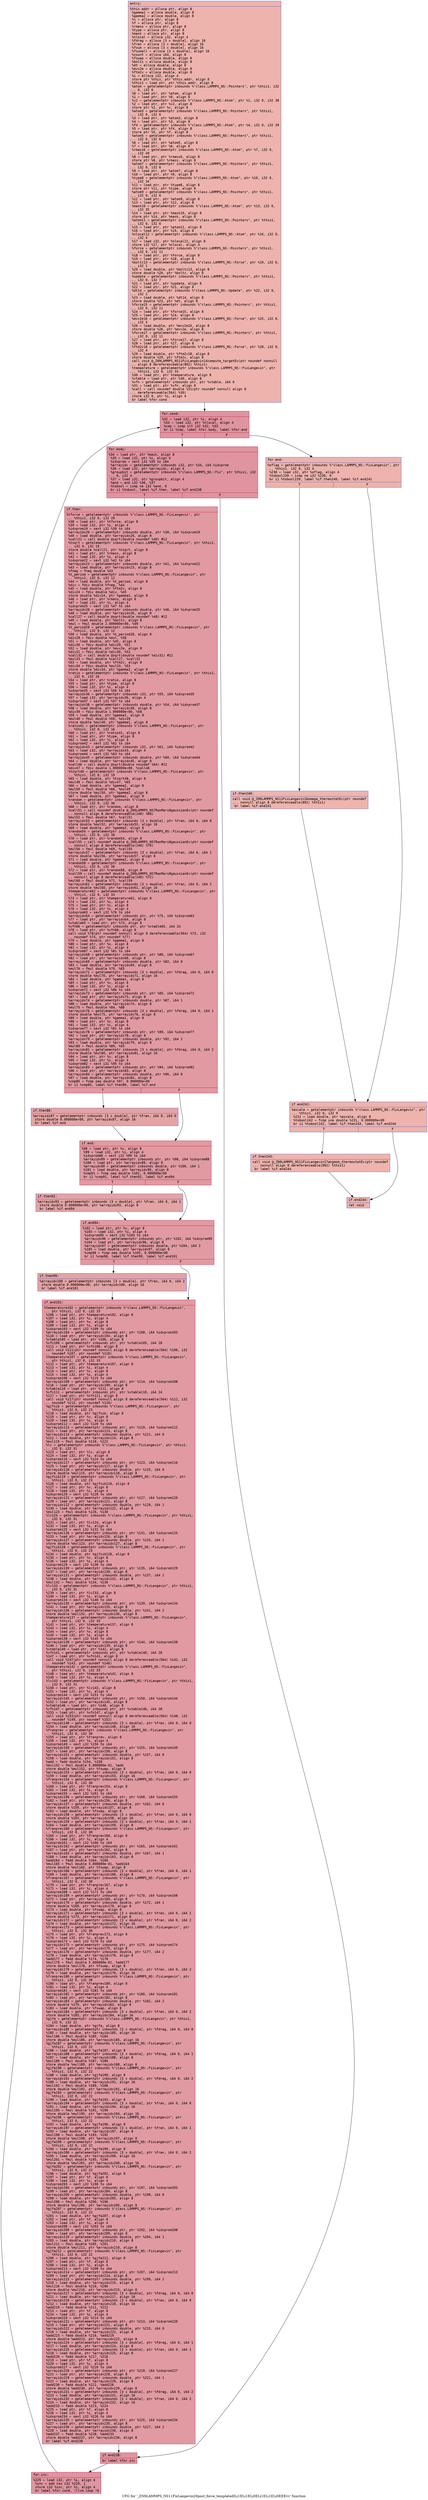 digraph "CFG for '_ZN9LAMMPS_NS11FixLangevin20post_force_templatedILi1ELi1ELi0ELi1ELi1ELi0EEEvv' function" {
	label="CFG for '_ZN9LAMMPS_NS11FixLangevin20post_force_templatedILi1ELi1ELi0ELi1ELi1ELi0EEEvv' function";

	Node0x55e6b1e08e90 [shape=record,color="#3d50c3ff", style=filled, fillcolor="#d6524470" fontname="Courier",label="{entry:\l|  %this.addr = alloca ptr, align 8\l  %gamma1 = alloca double, align 8\l  %gamma2 = alloca double, align 8\l  %v = alloca ptr, align 8\l  %f = alloca ptr, align 8\l  %rmass = alloca ptr, align 8\l  %type = alloca ptr, align 8\l  %mask = alloca ptr, align 8\l  %nlocal = alloca i32, align 4\l  %fdrag = alloca [3 x double], align 16\l  %fran = alloca [3 x double], align 16\l  %fsum = alloca [3 x double], align 16\l  %fsumall = alloca [3 x double], align 16\l  %count = alloca i64, align 8\l  %fswap = alloca double, align 8\l  %boltz = alloca double, align 8\l  %dt = alloca double, align 8\l  %mvv2e = alloca double, align 8\l  %ftm2v = alloca double, align 8\l  %i = alloca i32, align 4\l  store ptr %this, ptr %this.addr, align 8\l  %this1 = load ptr, ptr %this.addr, align 8\l  %atom = getelementptr inbounds %\"class.LAMMPS_NS::Pointers\", ptr %this1, i32\l... 0, i32 6\l  %0 = load ptr, ptr %atom, align 8\l  %1 = load ptr, ptr %0, align 8\l  %v2 = getelementptr inbounds %\"class.LAMMPS_NS::Atom\", ptr %1, i32 0, i32 38\l  %2 = load ptr, ptr %v2, align 8\l  store ptr %2, ptr %v, align 8\l  %atom3 = getelementptr inbounds %\"class.LAMMPS_NS::Pointers\", ptr %this1,\l... i32 0, i32 6\l  %3 = load ptr, ptr %atom3, align 8\l  %4 = load ptr, ptr %3, align 8\l  %f4 = getelementptr inbounds %\"class.LAMMPS_NS::Atom\", ptr %4, i32 0, i32 39\l  %5 = load ptr, ptr %f4, align 8\l  store ptr %5, ptr %f, align 8\l  %atom5 = getelementptr inbounds %\"class.LAMMPS_NS::Pointers\", ptr %this1,\l... i32 0, i32 6\l  %6 = load ptr, ptr %atom5, align 8\l  %7 = load ptr, ptr %6, align 8\l  %rmass6 = getelementptr inbounds %\"class.LAMMPS_NS::Atom\", ptr %7, i32 0,\l... i32 40\l  %8 = load ptr, ptr %rmass6, align 8\l  store ptr %8, ptr %rmass, align 8\l  %atom7 = getelementptr inbounds %\"class.LAMMPS_NS::Pointers\", ptr %this1,\l... i32 0, i32 6\l  %9 = load ptr, ptr %atom7, align 8\l  %10 = load ptr, ptr %9, align 8\l  %type8 = getelementptr inbounds %\"class.LAMMPS_NS::Atom\", ptr %10, i32 0,\l... i32 34\l  %11 = load ptr, ptr %type8, align 8\l  store ptr %11, ptr %type, align 8\l  %atom9 = getelementptr inbounds %\"class.LAMMPS_NS::Pointers\", ptr %this1,\l... i32 0, i32 6\l  %12 = load ptr, ptr %atom9, align 8\l  %13 = load ptr, ptr %12, align 8\l  %mask10 = getelementptr inbounds %\"class.LAMMPS_NS::Atom\", ptr %13, i32 0,\l... i32 35\l  %14 = load ptr, ptr %mask10, align 8\l  store ptr %14, ptr %mask, align 8\l  %atom11 = getelementptr inbounds %\"class.LAMMPS_NS::Pointers\", ptr %this1,\l... i32 0, i32 6\l  %15 = load ptr, ptr %atom11, align 8\l  %16 = load ptr, ptr %15, align 8\l  %nlocal12 = getelementptr inbounds %\"class.LAMMPS_NS::Atom\", ptr %16, i32 0,\l... i32 4\l  %17 = load i32, ptr %nlocal12, align 8\l  store i32 %17, ptr %nlocal, align 4\l  %force = getelementptr inbounds %\"class.LAMMPS_NS::Pointers\", ptr %this1,\l... i32 0, i32 11\l  %18 = load ptr, ptr %force, align 8\l  %19 = load ptr, ptr %18, align 8\l  %boltz13 = getelementptr inbounds %\"class.LAMMPS_NS::Force\", ptr %19, i32 0,\l... i32 1\l  %20 = load double, ptr %boltz13, align 8\l  store double %20, ptr %boltz, align 8\l  %update = getelementptr inbounds %\"class.LAMMPS_NS::Pointers\", ptr %this1,\l... i32 0, i32 7\l  %21 = load ptr, ptr %update, align 8\l  %22 = load ptr, ptr %21, align 8\l  %dt14 = getelementptr inbounds %\"class.LAMMPS_NS::Update\", ptr %22, i32 0,\l... i32 1\l  %23 = load double, ptr %dt14, align 8\l  store double %23, ptr %dt, align 8\l  %force15 = getelementptr inbounds %\"class.LAMMPS_NS::Pointers\", ptr %this1,\l... i32 0, i32 11\l  %24 = load ptr, ptr %force15, align 8\l  %25 = load ptr, ptr %24, align 8\l  %mvv2e16 = getelementptr inbounds %\"class.LAMMPS_NS::Force\", ptr %25, i32 0,\l... i32 3\l  %26 = load double, ptr %mvv2e16, align 8\l  store double %26, ptr %mvv2e, align 8\l  %force17 = getelementptr inbounds %\"class.LAMMPS_NS::Pointers\", ptr %this1,\l... i32 0, i32 11\l  %27 = load ptr, ptr %force17, align 8\l  %28 = load ptr, ptr %27, align 8\l  %ftm2v18 = getelementptr inbounds %\"class.LAMMPS_NS::Force\", ptr %28, i32 0,\l... i32 4\l  %29 = load double, ptr %ftm2v18, align 8\l  store double %29, ptr %ftm2v, align 8\l  call void @_ZN9LAMMPS_NS11FixLangevin14compute_targetEv(ptr noundef nonnull\l... align 8 dereferenceable(892) %this1)\l  %temperature = getelementptr inbounds %\"class.LAMMPS_NS::FixLangevin\", ptr\l... %this1, i32 0, i32 33\l  %30 = load ptr, ptr %temperature, align 8\l  %vtable = load ptr, ptr %30, align 8\l  %vfn = getelementptr inbounds ptr, ptr %vtable, i64 6\l  %31 = load ptr, ptr %vfn, align 8\l  %call = call noundef double %31(ptr noundef nonnull align 8\l... dereferenceable(564) %30)\l  store i32 0, ptr %i, align 4\l  br label %for.cond\l}"];
	Node0x55e6b1e08e90 -> Node0x55e6b1e169b0[tooltip="entry -> for.cond\nProbability 100.00%" ];
	Node0x55e6b1e169b0 [shape=record,color="#b70d28ff", style=filled, fillcolor="#b70d2870" fontname="Courier",label="{for.cond:\l|  %32 = load i32, ptr %i, align 4\l  %33 = load i32, ptr %nlocal, align 4\l  %cmp = icmp slt i32 %32, %33\l  br i1 %cmp, label %for.body, label %for.end\l|{<s0>T|<s1>F}}"];
	Node0x55e6b1e169b0:s0 -> Node0x55e6b1e0a070[tooltip="for.cond -> for.body\nProbability 96.88%" ];
	Node0x55e6b1e169b0:s1 -> Node0x55e6b1e0a0f0[tooltip="for.cond -> for.end\nProbability 3.12%" ];
	Node0x55e6b1e0a070 [shape=record,color="#b70d28ff", style=filled, fillcolor="#b70d2870" fontname="Courier",label="{for.body:\l|  %34 = load ptr, ptr %mask, align 8\l  %35 = load i32, ptr %i, align 4\l  %idxprom = sext i32 %35 to i64\l  %arrayidx = getelementptr inbounds i32, ptr %34, i64 %idxprom\l  %36 = load i32, ptr %arrayidx, align 4\l  %groupbit = getelementptr inbounds %\"class.LAMMPS_NS::Fix\", ptr %this1, i32\l... 0, i32 4\l  %37 = load i32, ptr %groupbit, align 4\l  %and = and i32 %36, %37\l  %tobool = icmp ne i32 %and, 0\l  br i1 %tobool, label %if.then, label %if.end238\l|{<s0>T|<s1>F}}"];
	Node0x55e6b1e0a070:s0 -> Node0x55e6b1e176b0[tooltip="for.body -> if.then\nProbability 62.50%" ];
	Node0x55e6b1e0a070:s1 -> Node0x55e6b1e17720[tooltip="for.body -> if.end238\nProbability 37.50%" ];
	Node0x55e6b1e176b0 [shape=record,color="#b70d28ff", style=filled, fillcolor="#bb1b2c70" fontname="Courier",label="{if.then:\l|  %tforce = getelementptr inbounds %\"class.LAMMPS_NS::FixLangevin\", ptr\l... %this1, i32 0, i32 29\l  %38 = load ptr, ptr %tforce, align 8\l  %39 = load i32, ptr %i, align 4\l  %idxprom19 = sext i32 %39 to i64\l  %arrayidx20 = getelementptr inbounds double, ptr %38, i64 %idxprom19\l  %40 = load double, ptr %arrayidx20, align 8\l  %call21 = call double @sqrt(double noundef %40) #12\l  %tsqrt = getelementptr inbounds %\"class.LAMMPS_NS::FixLangevin\", ptr %this1,\l... i32 0, i32 19\l  store double %call21, ptr %tsqrt, align 8\l  %41 = load ptr, ptr %rmass, align 8\l  %42 = load i32, ptr %i, align 4\l  %idxprom22 = sext i32 %42 to i64\l  %arrayidx23 = getelementptr inbounds double, ptr %41, i64 %idxprom22\l  %43 = load double, ptr %arrayidx23, align 8\l  %fneg = fneg double %43\l  %t_period = getelementptr inbounds %\"class.LAMMPS_NS::FixLangevin\", ptr\l... %this1, i32 0, i32 12\l  %44 = load double, ptr %t_period, align 8\l  %div = fdiv double %fneg, %44\l  %45 = load double, ptr %ftm2v, align 8\l  %div24 = fdiv double %div, %45\l  store double %div24, ptr %gamma1, align 8\l  %46 = load ptr, ptr %rmass, align 8\l  %47 = load i32, ptr %i, align 4\l  %idxprom25 = sext i32 %47 to i64\l  %arrayidx26 = getelementptr inbounds double, ptr %46, i64 %idxprom25\l  %48 = load double, ptr %arrayidx26, align 8\l  %call27 = call double @sqrt(double noundef %48) #12\l  %49 = load double, ptr %boltz, align 8\l  %mul = fmul double 2.000000e+00, %49\l  %t_period28 = getelementptr inbounds %\"class.LAMMPS_NS::FixLangevin\", ptr\l... %this1, i32 0, i32 12\l  %50 = load double, ptr %t_period28, align 8\l  %div29 = fdiv double %mul, %50\l  %51 = load double, ptr %dt, align 8\l  %div30 = fdiv double %div29, %51\l  %52 = load double, ptr %mvv2e, align 8\l  %div31 = fdiv double %div30, %52\l  %call32 = call double @sqrt(double noundef %div31) #12\l  %mul33 = fmul double %call27, %call32\l  %53 = load double, ptr %ftm2v, align 8\l  %div34 = fdiv double %mul33, %53\l  store double %div34, ptr %gamma2, align 8\l  %ratio = getelementptr inbounds %\"class.LAMMPS_NS::FixLangevin\", ptr %this1,\l... i32 0, i32 16\l  %54 = load ptr, ptr %ratio, align 8\l  %55 = load ptr, ptr %type, align 8\l  %56 = load i32, ptr %i, align 4\l  %idxprom35 = sext i32 %56 to i64\l  %arrayidx36 = getelementptr inbounds i32, ptr %55, i64 %idxprom35\l  %57 = load i32, ptr %arrayidx36, align 4\l  %idxprom37 = sext i32 %57 to i64\l  %arrayidx38 = getelementptr inbounds double, ptr %54, i64 %idxprom37\l  %58 = load double, ptr %arrayidx38, align 8\l  %div39 = fdiv double 1.000000e+00, %58\l  %59 = load double, ptr %gamma1, align 8\l  %mul40 = fmul double %59, %div39\l  store double %mul40, ptr %gamma1, align 8\l  %ratio41 = getelementptr inbounds %\"class.LAMMPS_NS::FixLangevin\", ptr\l... %this1, i32 0, i32 16\l  %60 = load ptr, ptr %ratio41, align 8\l  %61 = load ptr, ptr %type, align 8\l  %62 = load i32, ptr %i, align 4\l  %idxprom42 = sext i32 %62 to i64\l  %arrayidx43 = getelementptr inbounds i32, ptr %61, i64 %idxprom42\l  %63 = load i32, ptr %arrayidx43, align 4\l  %idxprom44 = sext i32 %63 to i64\l  %arrayidx45 = getelementptr inbounds double, ptr %60, i64 %idxprom44\l  %64 = load double, ptr %arrayidx45, align 8\l  %call46 = call double @sqrt(double noundef %64) #12\l  %div47 = fdiv double 1.000000e+00, %call46\l  %tsqrt48 = getelementptr inbounds %\"class.LAMMPS_NS::FixLangevin\", ptr\l... %this1, i32 0, i32 19\l  %65 = load double, ptr %tsqrt48, align 8\l  %mul49 = fmul double %div47, %65\l  %66 = load double, ptr %gamma2, align 8\l  %mul50 = fmul double %66, %mul49\l  store double %mul50, ptr %gamma2, align 8\l  %67 = load double, ptr %gamma2, align 8\l  %random = getelementptr inbounds %\"class.LAMMPS_NS::FixLangevin\", ptr\l... %this1, i32 0, i32 36\l  %68 = load ptr, ptr %random, align 8\l  %call51 = call noundef double @_ZN9LAMMPS_NS7RanMars8gaussianEv(ptr noundef\l... nonnull align 8 dereferenceable(240) %68)\l  %mul52 = fmul double %67, %call51\l  %arrayidx53 = getelementptr inbounds [3 x double], ptr %fran, i64 0, i64 0\l  store double %mul52, ptr %arrayidx53, align 16\l  %69 = load double, ptr %gamma2, align 8\l  %random54 = getelementptr inbounds %\"class.LAMMPS_NS::FixLangevin\", ptr\l... %this1, i32 0, i32 36\l  %70 = load ptr, ptr %random54, align 8\l  %call55 = call noundef double @_ZN9LAMMPS_NS7RanMars8gaussianEv(ptr noundef\l... nonnull align 8 dereferenceable(240) %70)\l  %mul56 = fmul double %69, %call55\l  %arrayidx57 = getelementptr inbounds [3 x double], ptr %fran, i64 0, i64 1\l  store double %mul56, ptr %arrayidx57, align 8\l  %71 = load double, ptr %gamma2, align 8\l  %random58 = getelementptr inbounds %\"class.LAMMPS_NS::FixLangevin\", ptr\l... %this1, i32 0, i32 36\l  %72 = load ptr, ptr %random58, align 8\l  %call59 = call noundef double @_ZN9LAMMPS_NS7RanMars8gaussianEv(ptr noundef\l... nonnull align 8 dereferenceable(240) %72)\l  %mul60 = fmul double %71, %call59\l  %arrayidx61 = getelementptr inbounds [3 x double], ptr %fran, i64 0, i64 2\l  store double %mul60, ptr %arrayidx61, align 16\l  %temperature62 = getelementptr inbounds %\"class.LAMMPS_NS::FixLangevin\", ptr\l... %this1, i32 0, i32 33\l  %73 = load ptr, ptr %temperature62, align 8\l  %74 = load i32, ptr %i, align 4\l  %75 = load ptr, ptr %v, align 8\l  %76 = load i32, ptr %i, align 4\l  %idxprom63 = sext i32 %76 to i64\l  %arrayidx64 = getelementptr inbounds ptr, ptr %75, i64 %idxprom63\l  %77 = load ptr, ptr %arrayidx64, align 8\l  %vtable65 = load ptr, ptr %73, align 8\l  %vfn66 = getelementptr inbounds ptr, ptr %vtable65, i64 24\l  %78 = load ptr, ptr %vfn66, align 8\l  call void %78(ptr noundef nonnull align 8 dereferenceable(564) %73, i32\l... noundef %74, ptr noundef %77)\l  %79 = load double, ptr %gamma1, align 8\l  %80 = load ptr, ptr %v, align 8\l  %81 = load i32, ptr %i, align 4\l  %idxprom67 = sext i32 %81 to i64\l  %arrayidx68 = getelementptr inbounds ptr, ptr %80, i64 %idxprom67\l  %82 = load ptr, ptr %arrayidx68, align 8\l  %arrayidx69 = getelementptr inbounds double, ptr %82, i64 0\l  %83 = load double, ptr %arrayidx69, align 8\l  %mul70 = fmul double %79, %83\l  %arrayidx71 = getelementptr inbounds [3 x double], ptr %fdrag, i64 0, i64 0\l  store double %mul70, ptr %arrayidx71, align 16\l  %84 = load double, ptr %gamma1, align 8\l  %85 = load ptr, ptr %v, align 8\l  %86 = load i32, ptr %i, align 4\l  %idxprom72 = sext i32 %86 to i64\l  %arrayidx73 = getelementptr inbounds ptr, ptr %85, i64 %idxprom72\l  %87 = load ptr, ptr %arrayidx73, align 8\l  %arrayidx74 = getelementptr inbounds double, ptr %87, i64 1\l  %88 = load double, ptr %arrayidx74, align 8\l  %mul75 = fmul double %84, %88\l  %arrayidx76 = getelementptr inbounds [3 x double], ptr %fdrag, i64 0, i64 1\l  store double %mul75, ptr %arrayidx76, align 8\l  %89 = load double, ptr %gamma1, align 8\l  %90 = load ptr, ptr %v, align 8\l  %91 = load i32, ptr %i, align 4\l  %idxprom77 = sext i32 %91 to i64\l  %arrayidx78 = getelementptr inbounds ptr, ptr %90, i64 %idxprom77\l  %92 = load ptr, ptr %arrayidx78, align 8\l  %arrayidx79 = getelementptr inbounds double, ptr %92, i64 2\l  %93 = load double, ptr %arrayidx79, align 8\l  %mul80 = fmul double %89, %93\l  %arrayidx81 = getelementptr inbounds [3 x double], ptr %fdrag, i64 0, i64 2\l  store double %mul80, ptr %arrayidx81, align 16\l  %94 = load ptr, ptr %v, align 8\l  %95 = load i32, ptr %i, align 4\l  %idxprom82 = sext i32 %95 to i64\l  %arrayidx83 = getelementptr inbounds ptr, ptr %94, i64 %idxprom82\l  %96 = load ptr, ptr %arrayidx83, align 8\l  %arrayidx84 = getelementptr inbounds double, ptr %96, i64 0\l  %97 = load double, ptr %arrayidx84, align 8\l  %cmp85 = fcmp oeq double %97, 0.000000e+00\l  br i1 %cmp85, label %if.then86, label %if.end\l|{<s0>T|<s1>F}}"];
	Node0x55e6b1e176b0:s0 -> Node0x55e6b1e18b30[tooltip="if.then -> if.then86\nProbability 62.50%" ];
	Node0x55e6b1e176b0:s1 -> Node0x55e6b1e18bb0[tooltip="if.then -> if.end\nProbability 37.50%" ];
	Node0x55e6b1e18b30 [shape=record,color="#3d50c3ff", style=filled, fillcolor="#c32e3170" fontname="Courier",label="{if.then86:\l|  %arrayidx87 = getelementptr inbounds [3 x double], ptr %fran, i64 0, i64 0\l  store double 0.000000e+00, ptr %arrayidx87, align 16\l  br label %if.end\l}"];
	Node0x55e6b1e18b30 -> Node0x55e6b1e18bb0[tooltip="if.then86 -> if.end\nProbability 100.00%" ];
	Node0x55e6b1e18bb0 [shape=record,color="#b70d28ff", style=filled, fillcolor="#bb1b2c70" fontname="Courier",label="{if.end:\l|  %98 = load ptr, ptr %v, align 8\l  %99 = load i32, ptr %i, align 4\l  %idxprom88 = sext i32 %99 to i64\l  %arrayidx89 = getelementptr inbounds ptr, ptr %98, i64 %idxprom88\l  %100 = load ptr, ptr %arrayidx89, align 8\l  %arrayidx90 = getelementptr inbounds double, ptr %100, i64 1\l  %101 = load double, ptr %arrayidx90, align 8\l  %cmp91 = fcmp oeq double %101, 0.000000e+00\l  br i1 %cmp91, label %if.then92, label %if.end94\l|{<s0>T|<s1>F}}"];
	Node0x55e6b1e18bb0:s0 -> Node0x55e6b1e1f7e0[tooltip="if.end -> if.then92\nProbability 62.50%" ];
	Node0x55e6b1e18bb0:s1 -> Node0x55e6b1e1f860[tooltip="if.end -> if.end94\nProbability 37.50%" ];
	Node0x55e6b1e1f7e0 [shape=record,color="#3d50c3ff", style=filled, fillcolor="#c32e3170" fontname="Courier",label="{if.then92:\l|  %arrayidx93 = getelementptr inbounds [3 x double], ptr %fran, i64 0, i64 1\l  store double 0.000000e+00, ptr %arrayidx93, align 8\l  br label %if.end94\l}"];
	Node0x55e6b1e1f7e0 -> Node0x55e6b1e1f860[tooltip="if.then92 -> if.end94\nProbability 100.00%" ];
	Node0x55e6b1e1f860 [shape=record,color="#b70d28ff", style=filled, fillcolor="#bb1b2c70" fontname="Courier",label="{if.end94:\l|  %102 = load ptr, ptr %v, align 8\l  %103 = load i32, ptr %i, align 4\l  %idxprom95 = sext i32 %103 to i64\l  %arrayidx96 = getelementptr inbounds ptr, ptr %102, i64 %idxprom95\l  %104 = load ptr, ptr %arrayidx96, align 8\l  %arrayidx97 = getelementptr inbounds double, ptr %104, i64 2\l  %105 = load double, ptr %arrayidx97, align 8\l  %cmp98 = fcmp oeq double %105, 0.000000e+00\l  br i1 %cmp98, label %if.then99, label %if.end101\l|{<s0>T|<s1>F}}"];
	Node0x55e6b1e1f860:s0 -> Node0x55e6b1e20080[tooltip="if.end94 -> if.then99\nProbability 62.50%" ];
	Node0x55e6b1e1f860:s1 -> Node0x55e6b1e20100[tooltip="if.end94 -> if.end101\nProbability 37.50%" ];
	Node0x55e6b1e20080 [shape=record,color="#3d50c3ff", style=filled, fillcolor="#c32e3170" fontname="Courier",label="{if.then99:\l|  %arrayidx100 = getelementptr inbounds [3 x double], ptr %fran, i64 0, i64 2\l  store double 0.000000e+00, ptr %arrayidx100, align 16\l  br label %if.end101\l}"];
	Node0x55e6b1e20080 -> Node0x55e6b1e20100[tooltip="if.then99 -> if.end101\nProbability 100.00%" ];
	Node0x55e6b1e20100 [shape=record,color="#b70d28ff", style=filled, fillcolor="#bb1b2c70" fontname="Courier",label="{if.end101:\l|  %temperature102 = getelementptr inbounds %\"class.LAMMPS_NS::FixLangevin\",\l... ptr %this1, i32 0, i32 33\l  %106 = load ptr, ptr %temperature102, align 8\l  %107 = load i32, ptr %i, align 4\l  %108 = load ptr, ptr %v, align 8\l  %109 = load i32, ptr %i, align 4\l  %idxprom103 = sext i32 %109 to i64\l  %arrayidx104 = getelementptr inbounds ptr, ptr %108, i64 %idxprom103\l  %110 = load ptr, ptr %arrayidx104, align 8\l  %vtable105 = load ptr, ptr %106, align 8\l  %vfn106 = getelementptr inbounds ptr, ptr %vtable105, i64 28\l  %111 = load ptr, ptr %vfn106, align 8\l  call void %111(ptr noundef nonnull align 8 dereferenceable(564) %106, i32\l... noundef %107, ptr noundef %110)\l  %temperature107 = getelementptr inbounds %\"class.LAMMPS_NS::FixLangevin\",\l... ptr %this1, i32 0, i32 33\l  %112 = load ptr, ptr %temperature107, align 8\l  %113 = load i32, ptr %i, align 4\l  %114 = load ptr, ptr %v, align 8\l  %115 = load i32, ptr %i, align 4\l  %idxprom108 = sext i32 %115 to i64\l  %arrayidx109 = getelementptr inbounds ptr, ptr %114, i64 %idxprom108\l  %116 = load ptr, ptr %arrayidx109, align 8\l  %vtable110 = load ptr, ptr %112, align 8\l  %vfn111 = getelementptr inbounds ptr, ptr %vtable110, i64 24\l  %117 = load ptr, ptr %vfn111, align 8\l  call void %117(ptr noundef nonnull align 8 dereferenceable(564) %112, i32\l... noundef %113, ptr noundef %116)\l  %gjfsib = getelementptr inbounds %\"class.LAMMPS_NS::FixLangevin\", ptr\l... %this1, i32 0, i32 23\l  %118 = load double, ptr %gjfsib, align 8\l  %119 = load ptr, ptr %v, align 8\l  %120 = load i32, ptr %i, align 4\l  %idxprom112 = sext i32 %120 to i64\l  %arrayidx113 = getelementptr inbounds ptr, ptr %119, i64 %idxprom112\l  %121 = load ptr, ptr %arrayidx113, align 8\l  %arrayidx114 = getelementptr inbounds double, ptr %121, i64 0\l  %122 = load double, ptr %arrayidx114, align 8\l  %mul115 = fmul double %118, %122\l  %lv = getelementptr inbounds %\"class.LAMMPS_NS::FixLangevin\", ptr %this1,\l... i32 0, i32 31\l  %123 = load ptr, ptr %lv, align 8\l  %124 = load i32, ptr %i, align 4\l  %idxprom116 = sext i32 %124 to i64\l  %arrayidx117 = getelementptr inbounds ptr, ptr %123, i64 %idxprom116\l  %125 = load ptr, ptr %arrayidx117, align 8\l  %arrayidx118 = getelementptr inbounds double, ptr %125, i64 0\l  store double %mul115, ptr %arrayidx118, align 8\l  %gjfsib119 = getelementptr inbounds %\"class.LAMMPS_NS::FixLangevin\", ptr\l... %this1, i32 0, i32 23\l  %126 = load double, ptr %gjfsib119, align 8\l  %127 = load ptr, ptr %v, align 8\l  %128 = load i32, ptr %i, align 4\l  %idxprom120 = sext i32 %128 to i64\l  %arrayidx121 = getelementptr inbounds ptr, ptr %127, i64 %idxprom120\l  %129 = load ptr, ptr %arrayidx121, align 8\l  %arrayidx122 = getelementptr inbounds double, ptr %129, i64 1\l  %130 = load double, ptr %arrayidx122, align 8\l  %mul123 = fmul double %126, %130\l  %lv124 = getelementptr inbounds %\"class.LAMMPS_NS::FixLangevin\", ptr %this1,\l... i32 0, i32 31\l  %131 = load ptr, ptr %lv124, align 8\l  %132 = load i32, ptr %i, align 4\l  %idxprom125 = sext i32 %132 to i64\l  %arrayidx126 = getelementptr inbounds ptr, ptr %131, i64 %idxprom125\l  %133 = load ptr, ptr %arrayidx126, align 8\l  %arrayidx127 = getelementptr inbounds double, ptr %133, i64 1\l  store double %mul123, ptr %arrayidx127, align 8\l  %gjfsib128 = getelementptr inbounds %\"class.LAMMPS_NS::FixLangevin\", ptr\l... %this1, i32 0, i32 23\l  %134 = load double, ptr %gjfsib128, align 8\l  %135 = load ptr, ptr %v, align 8\l  %136 = load i32, ptr %i, align 4\l  %idxprom129 = sext i32 %136 to i64\l  %arrayidx130 = getelementptr inbounds ptr, ptr %135, i64 %idxprom129\l  %137 = load ptr, ptr %arrayidx130, align 8\l  %arrayidx131 = getelementptr inbounds double, ptr %137, i64 2\l  %138 = load double, ptr %arrayidx131, align 8\l  %mul132 = fmul double %134, %138\l  %lv133 = getelementptr inbounds %\"class.LAMMPS_NS::FixLangevin\", ptr %this1,\l... i32 0, i32 31\l  %139 = load ptr, ptr %lv133, align 8\l  %140 = load i32, ptr %i, align 4\l  %idxprom134 = sext i32 %140 to i64\l  %arrayidx135 = getelementptr inbounds ptr, ptr %139, i64 %idxprom134\l  %141 = load ptr, ptr %arrayidx135, align 8\l  %arrayidx136 = getelementptr inbounds double, ptr %141, i64 2\l  store double %mul132, ptr %arrayidx136, align 8\l  %temperature137 = getelementptr inbounds %\"class.LAMMPS_NS::FixLangevin\",\l... ptr %this1, i32 0, i32 33\l  %142 = load ptr, ptr %temperature137, align 8\l  %143 = load i32, ptr %i, align 4\l  %144 = load ptr, ptr %v, align 8\l  %145 = load i32, ptr %i, align 4\l  %idxprom138 = sext i32 %145 to i64\l  %arrayidx139 = getelementptr inbounds ptr, ptr %144, i64 %idxprom138\l  %146 = load ptr, ptr %arrayidx139, align 8\l  %vtable140 = load ptr, ptr %142, align 8\l  %vfn141 = getelementptr inbounds ptr, ptr %vtable140, i64 28\l  %147 = load ptr, ptr %vfn141, align 8\l  call void %147(ptr noundef nonnull align 8 dereferenceable(564) %142, i32\l... noundef %143, ptr noundef %146)\l  %temperature142 = getelementptr inbounds %\"class.LAMMPS_NS::FixLangevin\",\l... ptr %this1, i32 0, i32 33\l  %148 = load ptr, ptr %temperature142, align 8\l  %149 = load i32, ptr %i, align 4\l  %lv143 = getelementptr inbounds %\"class.LAMMPS_NS::FixLangevin\", ptr %this1,\l... i32 0, i32 31\l  %150 = load ptr, ptr %lv143, align 8\l  %151 = load i32, ptr %i, align 4\l  %idxprom144 = sext i32 %151 to i64\l  %arrayidx145 = getelementptr inbounds ptr, ptr %150, i64 %idxprom144\l  %152 = load ptr, ptr %arrayidx145, align 8\l  %vtable146 = load ptr, ptr %148, align 8\l  %vfn147 = getelementptr inbounds ptr, ptr %vtable146, i64 28\l  %153 = load ptr, ptr %vfn147, align 8\l  call void %153(ptr noundef nonnull align 8 dereferenceable(564) %148, i32\l... noundef %149, ptr noundef %152)\l  %arrayidx148 = getelementptr inbounds [3 x double], ptr %fran, i64 0, i64 0\l  %154 = load double, ptr %arrayidx148, align 16\l  %franprev = getelementptr inbounds %\"class.LAMMPS_NS::FixLangevin\", ptr\l... %this1, i32 0, i32 30\l  %155 = load ptr, ptr %franprev, align 8\l  %156 = load i32, ptr %i, align 4\l  %idxprom149 = sext i32 %156 to i64\l  %arrayidx150 = getelementptr inbounds ptr, ptr %155, i64 %idxprom149\l  %157 = load ptr, ptr %arrayidx150, align 8\l  %arrayidx151 = getelementptr inbounds double, ptr %157, i64 0\l  %158 = load double, ptr %arrayidx151, align 8\l  %add = fadd double %154, %158\l  %mul152 = fmul double 5.000000e-01, %add\l  store double %mul152, ptr %fswap, align 8\l  %arrayidx153 = getelementptr inbounds [3 x double], ptr %fran, i64 0, i64 0\l  %159 = load double, ptr %arrayidx153, align 16\l  %franprev154 = getelementptr inbounds %\"class.LAMMPS_NS::FixLangevin\", ptr\l... %this1, i32 0, i32 30\l  %160 = load ptr, ptr %franprev154, align 8\l  %161 = load i32, ptr %i, align 4\l  %idxprom155 = sext i32 %161 to i64\l  %arrayidx156 = getelementptr inbounds ptr, ptr %160, i64 %idxprom155\l  %162 = load ptr, ptr %arrayidx156, align 8\l  %arrayidx157 = getelementptr inbounds double, ptr %162, i64 0\l  store double %159, ptr %arrayidx157, align 8\l  %163 = load double, ptr %fswap, align 8\l  %arrayidx158 = getelementptr inbounds [3 x double], ptr %fran, i64 0, i64 0\l  store double %163, ptr %arrayidx158, align 16\l  %arrayidx159 = getelementptr inbounds [3 x double], ptr %fran, i64 0, i64 1\l  %164 = load double, ptr %arrayidx159, align 8\l  %franprev160 = getelementptr inbounds %\"class.LAMMPS_NS::FixLangevin\", ptr\l... %this1, i32 0, i32 30\l  %165 = load ptr, ptr %franprev160, align 8\l  %166 = load i32, ptr %i, align 4\l  %idxprom161 = sext i32 %166 to i64\l  %arrayidx162 = getelementptr inbounds ptr, ptr %165, i64 %idxprom161\l  %167 = load ptr, ptr %arrayidx162, align 8\l  %arrayidx163 = getelementptr inbounds double, ptr %167, i64 1\l  %168 = load double, ptr %arrayidx163, align 8\l  %add164 = fadd double %164, %168\l  %mul165 = fmul double 5.000000e-01, %add164\l  store double %mul165, ptr %fswap, align 8\l  %arrayidx166 = getelementptr inbounds [3 x double], ptr %fran, i64 0, i64 1\l  %169 = load double, ptr %arrayidx166, align 8\l  %franprev167 = getelementptr inbounds %\"class.LAMMPS_NS::FixLangevin\", ptr\l... %this1, i32 0, i32 30\l  %170 = load ptr, ptr %franprev167, align 8\l  %171 = load i32, ptr %i, align 4\l  %idxprom168 = sext i32 %171 to i64\l  %arrayidx169 = getelementptr inbounds ptr, ptr %170, i64 %idxprom168\l  %172 = load ptr, ptr %arrayidx169, align 8\l  %arrayidx170 = getelementptr inbounds double, ptr %172, i64 1\l  store double %169, ptr %arrayidx170, align 8\l  %173 = load double, ptr %fswap, align 8\l  %arrayidx171 = getelementptr inbounds [3 x double], ptr %fran, i64 0, i64 1\l  store double %173, ptr %arrayidx171, align 8\l  %arrayidx172 = getelementptr inbounds [3 x double], ptr %fran, i64 0, i64 2\l  %174 = load double, ptr %arrayidx172, align 16\l  %franprev173 = getelementptr inbounds %\"class.LAMMPS_NS::FixLangevin\", ptr\l... %this1, i32 0, i32 30\l  %175 = load ptr, ptr %franprev173, align 8\l  %176 = load i32, ptr %i, align 4\l  %idxprom174 = sext i32 %176 to i64\l  %arrayidx175 = getelementptr inbounds ptr, ptr %175, i64 %idxprom174\l  %177 = load ptr, ptr %arrayidx175, align 8\l  %arrayidx176 = getelementptr inbounds double, ptr %177, i64 2\l  %178 = load double, ptr %arrayidx176, align 8\l  %add177 = fadd double %174, %178\l  %mul178 = fmul double 5.000000e-01, %add177\l  store double %mul178, ptr %fswap, align 8\l  %arrayidx179 = getelementptr inbounds [3 x double], ptr %fran, i64 0, i64 2\l  %179 = load double, ptr %arrayidx179, align 16\l  %franprev180 = getelementptr inbounds %\"class.LAMMPS_NS::FixLangevin\", ptr\l... %this1, i32 0, i32 30\l  %180 = load ptr, ptr %franprev180, align 8\l  %181 = load i32, ptr %i, align 4\l  %idxprom181 = sext i32 %181 to i64\l  %arrayidx182 = getelementptr inbounds ptr, ptr %180, i64 %idxprom181\l  %182 = load ptr, ptr %arrayidx182, align 8\l  %arrayidx183 = getelementptr inbounds double, ptr %182, i64 2\l  store double %179, ptr %arrayidx183, align 8\l  %183 = load double, ptr %fswap, align 8\l  %arrayidx184 = getelementptr inbounds [3 x double], ptr %fran, i64 0, i64 2\l  store double %183, ptr %arrayidx184, align 16\l  %gjfa = getelementptr inbounds %\"class.LAMMPS_NS::FixLangevin\", ptr %this1,\l... i32 0, i32 22\l  %184 = load double, ptr %gjfa, align 8\l  %arrayidx185 = getelementptr inbounds [3 x double], ptr %fdrag, i64 0, i64 0\l  %185 = load double, ptr %arrayidx185, align 16\l  %mul186 = fmul double %185, %184\l  store double %mul186, ptr %arrayidx185, align 16\l  %gjfa187 = getelementptr inbounds %\"class.LAMMPS_NS::FixLangevin\", ptr\l... %this1, i32 0, i32 22\l  %186 = load double, ptr %gjfa187, align 8\l  %arrayidx188 = getelementptr inbounds [3 x double], ptr %fdrag, i64 0, i64 1\l  %187 = load double, ptr %arrayidx188, align 8\l  %mul189 = fmul double %187, %186\l  store double %mul189, ptr %arrayidx188, align 8\l  %gjfa190 = getelementptr inbounds %\"class.LAMMPS_NS::FixLangevin\", ptr\l... %this1, i32 0, i32 22\l  %188 = load double, ptr %gjfa190, align 8\l  %arrayidx191 = getelementptr inbounds [3 x double], ptr %fdrag, i64 0, i64 2\l  %189 = load double, ptr %arrayidx191, align 16\l  %mul192 = fmul double %189, %188\l  store double %mul192, ptr %arrayidx191, align 16\l  %gjfa193 = getelementptr inbounds %\"class.LAMMPS_NS::FixLangevin\", ptr\l... %this1, i32 0, i32 22\l  %190 = load double, ptr %gjfa193, align 8\l  %arrayidx194 = getelementptr inbounds [3 x double], ptr %fran, i64 0, i64 0\l  %191 = load double, ptr %arrayidx194, align 16\l  %mul195 = fmul double %191, %190\l  store double %mul195, ptr %arrayidx194, align 16\l  %gjfa196 = getelementptr inbounds %\"class.LAMMPS_NS::FixLangevin\", ptr\l... %this1, i32 0, i32 22\l  %192 = load double, ptr %gjfa196, align 8\l  %arrayidx197 = getelementptr inbounds [3 x double], ptr %fran, i64 0, i64 1\l  %193 = load double, ptr %arrayidx197, align 8\l  %mul198 = fmul double %193, %192\l  store double %mul198, ptr %arrayidx197, align 8\l  %gjfa199 = getelementptr inbounds %\"class.LAMMPS_NS::FixLangevin\", ptr\l... %this1, i32 0, i32 22\l  %194 = load double, ptr %gjfa199, align 8\l  %arrayidx200 = getelementptr inbounds [3 x double], ptr %fran, i64 0, i64 2\l  %195 = load double, ptr %arrayidx200, align 16\l  %mul201 = fmul double %195, %194\l  store double %mul201, ptr %arrayidx200, align 16\l  %gjfa202 = getelementptr inbounds %\"class.LAMMPS_NS::FixLangevin\", ptr\l... %this1, i32 0, i32 22\l  %196 = load double, ptr %gjfa202, align 8\l  %197 = load ptr, ptr %f, align 8\l  %198 = load i32, ptr %i, align 4\l  %idxprom203 = sext i32 %198 to i64\l  %arrayidx204 = getelementptr inbounds ptr, ptr %197, i64 %idxprom203\l  %199 = load ptr, ptr %arrayidx204, align 8\l  %arrayidx205 = getelementptr inbounds double, ptr %199, i64 0\l  %200 = load double, ptr %arrayidx205, align 8\l  %mul206 = fmul double %200, %196\l  store double %mul206, ptr %arrayidx205, align 8\l  %gjfa207 = getelementptr inbounds %\"class.LAMMPS_NS::FixLangevin\", ptr\l... %this1, i32 0, i32 22\l  %201 = load double, ptr %gjfa207, align 8\l  %202 = load ptr, ptr %f, align 8\l  %203 = load i32, ptr %i, align 4\l  %idxprom208 = sext i32 %203 to i64\l  %arrayidx209 = getelementptr inbounds ptr, ptr %202, i64 %idxprom208\l  %204 = load ptr, ptr %arrayidx209, align 8\l  %arrayidx210 = getelementptr inbounds double, ptr %204, i64 1\l  %205 = load double, ptr %arrayidx210, align 8\l  %mul211 = fmul double %205, %201\l  store double %mul211, ptr %arrayidx210, align 8\l  %gjfa212 = getelementptr inbounds %\"class.LAMMPS_NS::FixLangevin\", ptr\l... %this1, i32 0, i32 22\l  %206 = load double, ptr %gjfa212, align 8\l  %207 = load ptr, ptr %f, align 8\l  %208 = load i32, ptr %i, align 4\l  %idxprom213 = sext i32 %208 to i64\l  %arrayidx214 = getelementptr inbounds ptr, ptr %207, i64 %idxprom213\l  %209 = load ptr, ptr %arrayidx214, align 8\l  %arrayidx215 = getelementptr inbounds double, ptr %209, i64 2\l  %210 = load double, ptr %arrayidx215, align 8\l  %mul216 = fmul double %210, %206\l  store double %mul216, ptr %arrayidx215, align 8\l  %arrayidx217 = getelementptr inbounds [3 x double], ptr %fdrag, i64 0, i64 0\l  %211 = load double, ptr %arrayidx217, align 16\l  %arrayidx218 = getelementptr inbounds [3 x double], ptr %fran, i64 0, i64 0\l  %212 = load double, ptr %arrayidx218, align 16\l  %add219 = fadd double %211, %212\l  %213 = load ptr, ptr %f, align 8\l  %214 = load i32, ptr %i, align 4\l  %idxprom220 = sext i32 %214 to i64\l  %arrayidx221 = getelementptr inbounds ptr, ptr %213, i64 %idxprom220\l  %215 = load ptr, ptr %arrayidx221, align 8\l  %arrayidx222 = getelementptr inbounds double, ptr %215, i64 0\l  %216 = load double, ptr %arrayidx222, align 8\l  %add223 = fadd double %216, %add219\l  store double %add223, ptr %arrayidx222, align 8\l  %arrayidx224 = getelementptr inbounds [3 x double], ptr %fdrag, i64 0, i64 1\l  %217 = load double, ptr %arrayidx224, align 8\l  %arrayidx225 = getelementptr inbounds [3 x double], ptr %fran, i64 0, i64 1\l  %218 = load double, ptr %arrayidx225, align 8\l  %add226 = fadd double %217, %218\l  %219 = load ptr, ptr %f, align 8\l  %220 = load i32, ptr %i, align 4\l  %idxprom227 = sext i32 %220 to i64\l  %arrayidx228 = getelementptr inbounds ptr, ptr %219, i64 %idxprom227\l  %221 = load ptr, ptr %arrayidx228, align 8\l  %arrayidx229 = getelementptr inbounds double, ptr %221, i64 1\l  %222 = load double, ptr %arrayidx229, align 8\l  %add230 = fadd double %222, %add226\l  store double %add230, ptr %arrayidx229, align 8\l  %arrayidx231 = getelementptr inbounds [3 x double], ptr %fdrag, i64 0, i64 2\l  %223 = load double, ptr %arrayidx231, align 16\l  %arrayidx232 = getelementptr inbounds [3 x double], ptr %fran, i64 0, i64 2\l  %224 = load double, ptr %arrayidx232, align 16\l  %add233 = fadd double %223, %224\l  %225 = load ptr, ptr %f, align 8\l  %226 = load i32, ptr %i, align 4\l  %idxprom234 = sext i32 %226 to i64\l  %arrayidx235 = getelementptr inbounds ptr, ptr %225, i64 %idxprom234\l  %227 = load ptr, ptr %arrayidx235, align 8\l  %arrayidx236 = getelementptr inbounds double, ptr %227, i64 2\l  %228 = load double, ptr %arrayidx236, align 8\l  %add237 = fadd double %228, %add233\l  store double %add237, ptr %arrayidx236, align 8\l  br label %if.end238\l}"];
	Node0x55e6b1e20100 -> Node0x55e6b1e17720[tooltip="if.end101 -> if.end238\nProbability 100.00%" ];
	Node0x55e6b1e17720 [shape=record,color="#b70d28ff", style=filled, fillcolor="#b70d2870" fontname="Courier",label="{if.end238:\l|  br label %for.inc\l}"];
	Node0x55e6b1e17720 -> Node0x55e6b1e2e1a0[tooltip="if.end238 -> for.inc\nProbability 100.00%" ];
	Node0x55e6b1e2e1a0 [shape=record,color="#b70d28ff", style=filled, fillcolor="#b70d2870" fontname="Courier",label="{for.inc:\l|  %229 = load i32, ptr %i, align 4\l  %inc = add nsw i32 %229, 1\l  store i32 %inc, ptr %i, align 4\l  br label %for.cond, !llvm.loop !6\l}"];
	Node0x55e6b1e2e1a0 -> Node0x55e6b1e169b0[tooltip="for.inc -> for.cond\nProbability 100.00%" ];
	Node0x55e6b1e0a0f0 [shape=record,color="#3d50c3ff", style=filled, fillcolor="#d6524470" fontname="Courier",label="{for.end:\l|  %oflag = getelementptr inbounds %\"class.LAMMPS_NS::FixLangevin\", ptr\l... %this1, i32 0, i32 4\l  %230 = load i32, ptr %oflag, align 4\l  %tobool239 = icmp ne i32 %230, 0\l  br i1 %tobool239, label %if.then240, label %if.end241\l|{<s0>T|<s1>F}}"];
	Node0x55e6b1e0a0f0:s0 -> Node0x55e6b1e2e7b0[tooltip="for.end -> if.then240\nProbability 62.50%" ];
	Node0x55e6b1e0a0f0:s1 -> Node0x55e6b1e2e830[tooltip="for.end -> if.end241\nProbability 37.50%" ];
	Node0x55e6b1e2e7b0 [shape=record,color="#3d50c3ff", style=filled, fillcolor="#d8564670" fontname="Courier",label="{if.then240:\l|  call void @_ZN9LAMMPS_NS11FixLangevin16omega_thermostatEv(ptr noundef\l... nonnull align 8 dereferenceable(892) %this1)\l  br label %if.end241\l}"];
	Node0x55e6b1e2e7b0 -> Node0x55e6b1e2e830[tooltip="if.then240 -> if.end241\nProbability 100.00%" ];
	Node0x55e6b1e2e830 [shape=record,color="#3d50c3ff", style=filled, fillcolor="#d6524470" fontname="Courier",label="{if.end241:\l|  %ascale = getelementptr inbounds %\"class.LAMMPS_NS::FixLangevin\", ptr\l... %this1, i32 0, i32 9\l  %231 = load double, ptr %ascale, align 8\l  %tobool242 = fcmp une double %231, 0.000000e+00\l  br i1 %tobool242, label %if.then243, label %if.end244\l|{<s0>T|<s1>F}}"];
	Node0x55e6b1e2e830:s0 -> Node0x55e6b1e2ed60[tooltip="if.end241 -> if.then243\nProbability 62.50%" ];
	Node0x55e6b1e2e830:s1 -> Node0x55e6b1e2ede0[tooltip="if.end241 -> if.end244\nProbability 37.50%" ];
	Node0x55e6b1e2ed60 [shape=record,color="#3d50c3ff", style=filled, fillcolor="#d8564670" fontname="Courier",label="{if.then243:\l|  call void @_ZN9LAMMPS_NS11FixLangevin17angmom_thermostatEv(ptr noundef\l... nonnull align 8 dereferenceable(892) %this1)\l  br label %if.end244\l}"];
	Node0x55e6b1e2ed60 -> Node0x55e6b1e2ede0[tooltip="if.then243 -> if.end244\nProbability 100.00%" ];
	Node0x55e6b1e2ede0 [shape=record,color="#3d50c3ff", style=filled, fillcolor="#d6524470" fontname="Courier",label="{if.end244:\l|  ret void\l}"];
}
